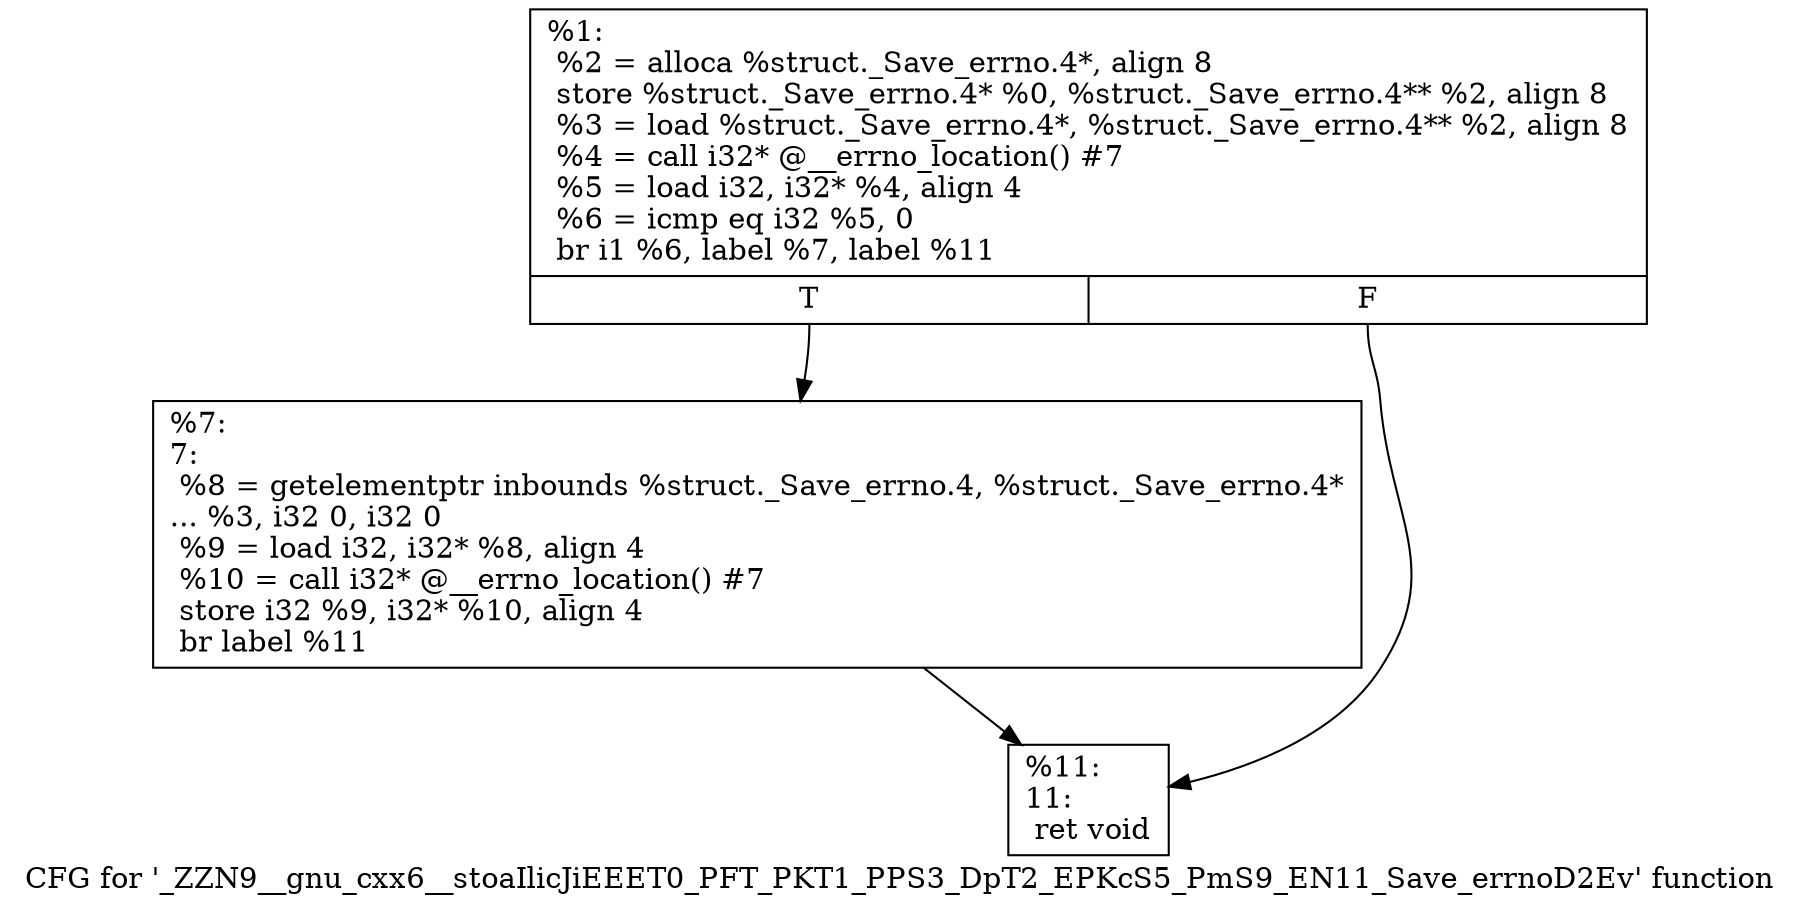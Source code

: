 digraph "CFG for '_ZZN9__gnu_cxx6__stoaIlicJiEEET0_PFT_PKT1_PPS3_DpT2_EPKcS5_PmS9_EN11_Save_errnoD2Ev' function" {
	label="CFG for '_ZZN9__gnu_cxx6__stoaIlicJiEEET0_PFT_PKT1_PPS3_DpT2_EPKcS5_PmS9_EN11_Save_errnoD2Ev' function";

	Node0x2077390 [shape=record,label="{%1:\l  %2 = alloca %struct._Save_errno.4*, align 8\l  store %struct._Save_errno.4* %0, %struct._Save_errno.4** %2, align 8\l  %3 = load %struct._Save_errno.4*, %struct._Save_errno.4** %2, align 8\l  %4 = call i32* @__errno_location() #7\l  %5 = load i32, i32* %4, align 4\l  %6 = icmp eq i32 %5, 0\l  br i1 %6, label %7, label %11\l|{<s0>T|<s1>F}}"];
	Node0x2077390:s0 -> Node0x20775f0;
	Node0x2077390:s1 -> Node0x2077640;
	Node0x20775f0 [shape=record,label="{%7:\l7:                                                \l  %8 = getelementptr inbounds %struct._Save_errno.4, %struct._Save_errno.4*\l... %3, i32 0, i32 0\l  %9 = load i32, i32* %8, align 4\l  %10 = call i32* @__errno_location() #7\l  store i32 %9, i32* %10, align 4\l  br label %11\l}"];
	Node0x20775f0 -> Node0x2077640;
	Node0x2077640 [shape=record,label="{%11:\l11:                                               \l  ret void\l}"];
}
